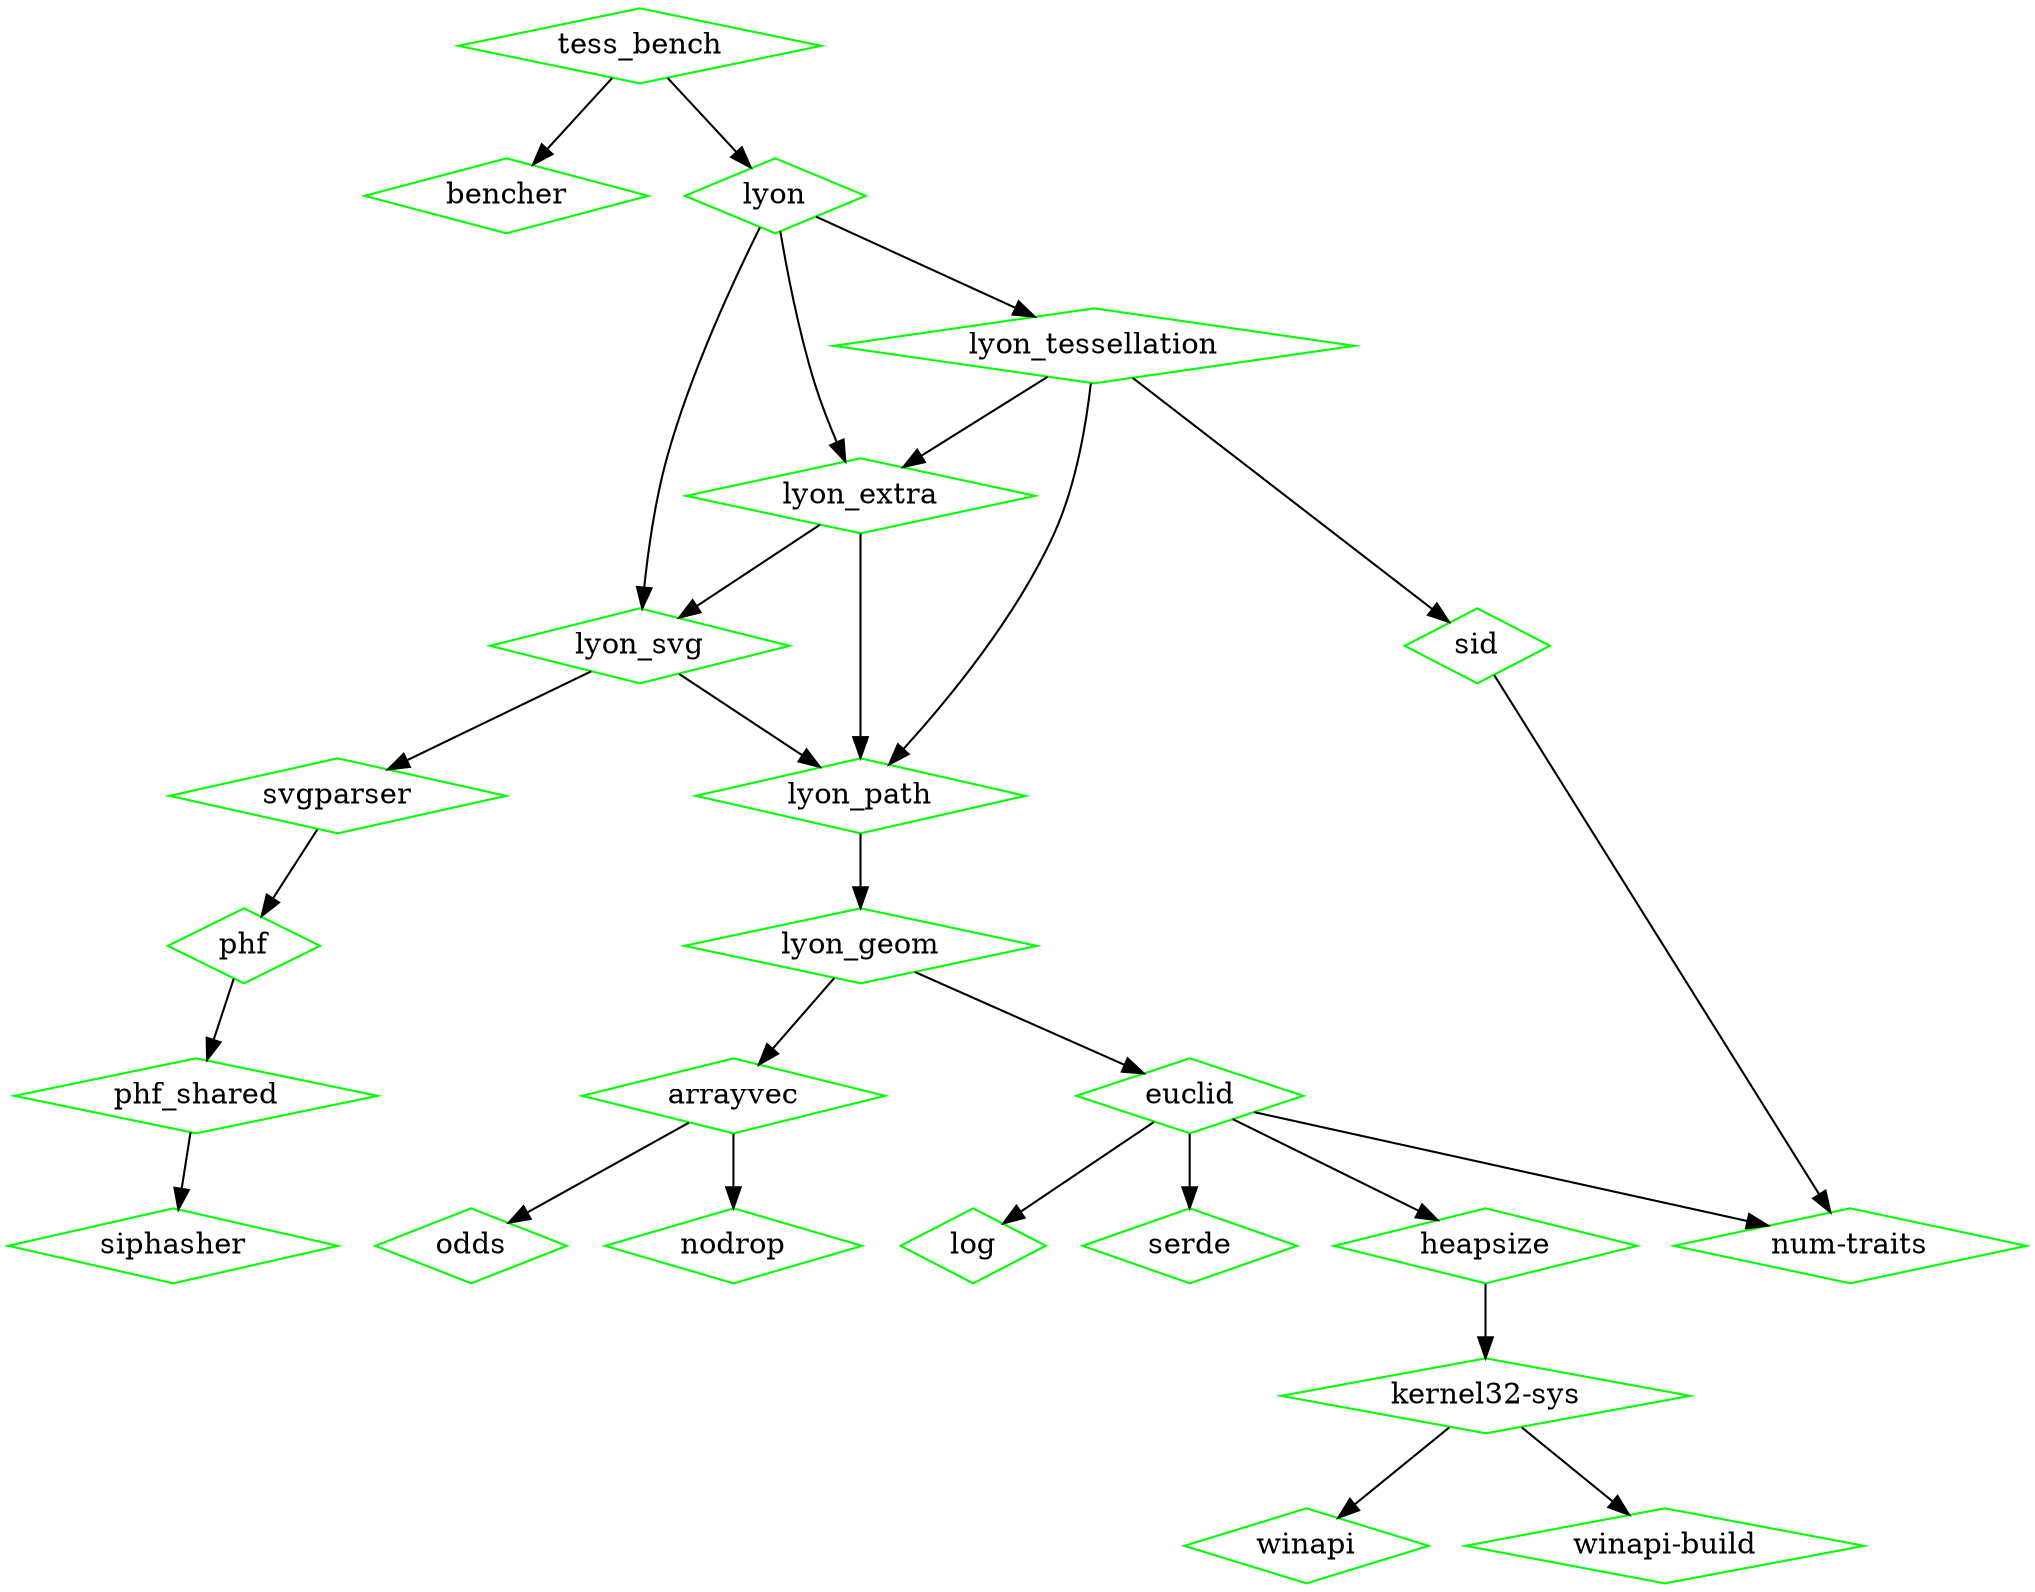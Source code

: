 digraph dependencies {
	N0[label="tess_bench",shape=diamond,color=green];
	N1[label="bencher",shape=diamond,color=green];
	N2[label="lyon",shape=diamond,color=green];
	N3[label="arrayvec",shape=diamond,color=green];
	N4[label="nodrop",shape=diamond,color=green];
	N5[label="odds",shape=diamond,color=green];
	N6[label="kernel32-sys",shape=diamond,color=green];
	N7[label="winapi",shape=diamond,color=green];
	N8[label="winapi-build",shape=diamond,color=green];
	N9[label="euclid",shape=diamond,color=green];
	N10[label="heapsize",shape=diamond,color=green];
	N11[label="log",shape=diamond,color=green];
	N12[label="num-traits",shape=diamond,color=green];
	N13[label="serde",shape=diamond,color=green];
	N14[label="lyon_extra",shape=diamond,color=green];
	N15[label="lyon_svg",shape=diamond,color=green];
	N16[label="lyon_tessellation",shape=diamond,color=green];
	N17[label="lyon_path",shape=diamond,color=green];
	N18[label="lyon_geom",shape=diamond,color=green];
	N19[label="svgparser",shape=diamond,color=green];
	N20[label="sid",shape=diamond,color=green];
	N21[label="phf",shape=diamond,color=green];
	N22[label="phf_shared",shape=diamond,color=green];
	N23[label="siphasher",shape=diamond,color=green];
	N0 -> N1[label=""];
	N0 -> N2[label=""];
	N2 -> N14[label=""];
	N2 -> N15[label=""];
	N2 -> N16[label=""];
	N3 -> N4[label=""];
	N3 -> N5[label=""];
	N6 -> N7[label=""];
	N6 -> N8[label=""];
	N9 -> N10[label=""];
	N9 -> N11[label=""];
	N9 -> N12[label=""];
	N9 -> N13[label=""];
	N10 -> N6[label=""];
	N14 -> N15[label=""];
	N14 -> N17[label=""];
	N15 -> N17[label=""];
	N15 -> N19[label=""];
	N16 -> N14[label=""];
	N16 -> N17[label=""];
	N16 -> N20[label=""];
	N17 -> N18[label=""];
	N18 -> N3[label=""];
	N18 -> N9[label=""];
	N19 -> N21[label=""];
	N20 -> N12[label=""];
	N21 -> N22[label=""];
	N22 -> N23[label=""];
}
